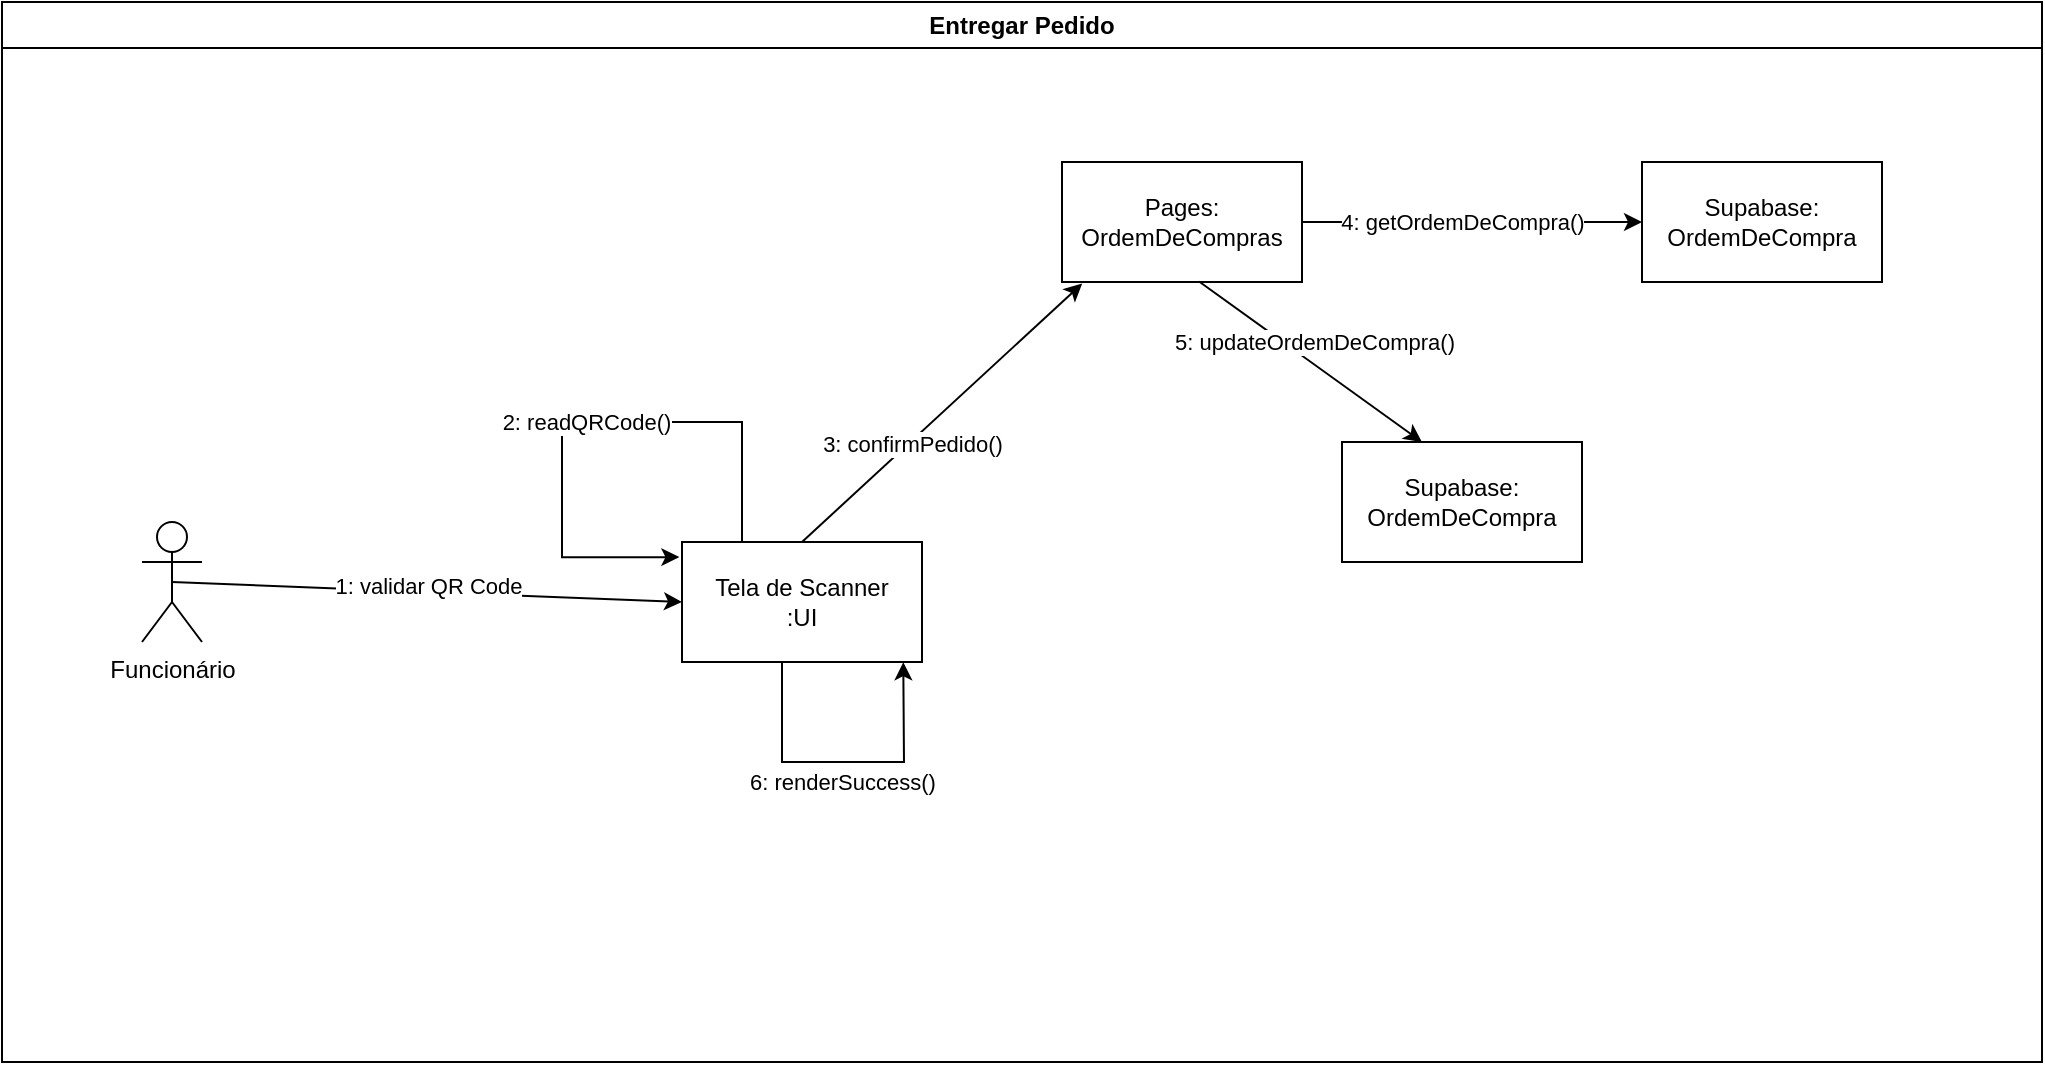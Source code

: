 <mxfile version="26.2.13">
  <diagram name="Página-1" id="llxDv5mp3EXHiCAiSaHx">
    <mxGraphModel grid="1" page="1" gridSize="10" guides="1" tooltips="1" connect="1" arrows="1" fold="1" pageScale="1" pageWidth="827" pageHeight="1169" math="0" shadow="0">
      <root>
        <mxCell id="0" />
        <mxCell id="1" parent="0" />
        <mxCell id="WYLUCqQG3yAHMhbKzzUw-1" value="Entregar Pedido" style="swimlane;whiteSpace=wrap;html=1;" vertex="1" parent="1">
          <mxGeometry x="-610" y="70" width="1020" height="530" as="geometry" />
        </mxCell>
        <mxCell id="WYLUCqQG3yAHMhbKzzUw-2" value="Funcionário" style="shape=umlActor;verticalLabelPosition=bottom;verticalAlign=top;html=1;outlineConnect=0;" vertex="1" parent="WYLUCqQG3yAHMhbKzzUw-1">
          <mxGeometry x="70" y="260" width="30" height="60" as="geometry" />
        </mxCell>
        <mxCell id="WYLUCqQG3yAHMhbKzzUw-69" style="edgeStyle=orthogonalEdgeStyle;rounded=0;orthogonalLoop=1;jettySize=auto;html=1;exitX=0.25;exitY=0;exitDx=0;exitDy=0;entryX=-0.011;entryY=0.126;entryDx=0;entryDy=0;entryPerimeter=0;" edge="1" parent="WYLUCqQG3yAHMhbKzzUw-1" source="WYLUCqQG3yAHMhbKzzUw-3" target="WYLUCqQG3yAHMhbKzzUw-3">
          <mxGeometry relative="1" as="geometry">
            <mxPoint x="280" y="160" as="targetPoint" />
            <Array as="points">
              <mxPoint x="370" y="210" />
              <mxPoint x="280" y="210" />
              <mxPoint x="280" y="278" />
            </Array>
          </mxGeometry>
        </mxCell>
        <mxCell id="WYLUCqQG3yAHMhbKzzUw-70" value="2: readQRCode()" style="edgeLabel;html=1;align=center;verticalAlign=middle;resizable=0;points=[];" connectable="0" vertex="1" parent="WYLUCqQG3yAHMhbKzzUw-69">
          <mxGeometry x="-0.001" relative="1" as="geometry">
            <mxPoint as="offset" />
          </mxGeometry>
        </mxCell>
        <mxCell id="WYLUCqQG3yAHMhbKzzUw-3" value="Tela de Scanner&lt;br&gt;:UI" style="rounded=0;whiteSpace=wrap;html=1;" vertex="1" parent="WYLUCqQG3yAHMhbKzzUw-1">
          <mxGeometry x="340" y="270" width="120" height="60" as="geometry" />
        </mxCell>
        <mxCell id="WYLUCqQG3yAHMhbKzzUw-4" value="Pages: OrdemDeCompras" style="rounded=0;whiteSpace=wrap;html=1;" vertex="1" parent="WYLUCqQG3yAHMhbKzzUw-1">
          <mxGeometry x="530" y="80" width="120" height="60" as="geometry" />
        </mxCell>
        <mxCell id="WYLUCqQG3yAHMhbKzzUw-10" value="" style="endArrow=classic;html=1;rounded=0;exitX=0.5;exitY=0.5;exitDx=0;exitDy=0;exitPerimeter=0;entryX=0;entryY=0.5;entryDx=0;entryDy=0;" edge="1" parent="WYLUCqQG3yAHMhbKzzUw-1" source="WYLUCqQG3yAHMhbKzzUw-2" target="WYLUCqQG3yAHMhbKzzUw-3">
          <mxGeometry width="50" height="50" relative="1" as="geometry">
            <mxPoint x="190" y="290" as="sourcePoint" />
            <mxPoint x="240" y="240" as="targetPoint" />
          </mxGeometry>
        </mxCell>
        <mxCell id="WYLUCqQG3yAHMhbKzzUw-35" value="1: validar QR Code" style="edgeLabel;html=1;align=center;verticalAlign=middle;resizable=0;points=[];" connectable="0" vertex="1" parent="WYLUCqQG3yAHMhbKzzUw-10">
          <mxGeometry x="-0.002" y="3" relative="1" as="geometry">
            <mxPoint as="offset" />
          </mxGeometry>
        </mxCell>
        <mxCell id="WYLUCqQG3yAHMhbKzzUw-21" value="" style="endArrow=classic;html=1;rounded=0;exitX=0.5;exitY=0;exitDx=0;exitDy=0;entryX=0.084;entryY=1.013;entryDx=0;entryDy=0;entryPerimeter=0;" edge="1" parent="WYLUCqQG3yAHMhbKzzUw-1" source="WYLUCqQG3yAHMhbKzzUw-3" target="WYLUCqQG3yAHMhbKzzUw-4">
          <mxGeometry width="50" height="50" relative="1" as="geometry">
            <mxPoint x="410" y="240" as="sourcePoint" />
            <mxPoint x="690" y="240" as="targetPoint" />
          </mxGeometry>
        </mxCell>
        <mxCell id="WYLUCqQG3yAHMhbKzzUw-36" value="3: confirmPedido()" style="edgeLabel;html=1;align=center;verticalAlign=middle;resizable=0;points=[];" connectable="0" vertex="1" parent="WYLUCqQG3yAHMhbKzzUw-21">
          <mxGeometry x="-0.234" y="-1" relative="1" as="geometry">
            <mxPoint as="offset" />
          </mxGeometry>
        </mxCell>
        <mxCell id="WYLUCqQG3yAHMhbKzzUw-46" value="Supabase: OrdemDeCompra" style="rounded=0;whiteSpace=wrap;html=1;" vertex="1" parent="WYLUCqQG3yAHMhbKzzUw-1">
          <mxGeometry x="820" y="80" width="120" height="60" as="geometry" />
        </mxCell>
        <mxCell id="WYLUCqQG3yAHMhbKzzUw-47" value="" style="endArrow=classic;html=1;rounded=0;exitX=1;exitY=0.5;exitDx=0;exitDy=0;entryX=0;entryY=0.5;entryDx=0;entryDy=0;" edge="1" parent="WYLUCqQG3yAHMhbKzzUw-1" source="WYLUCqQG3yAHMhbKzzUw-4" target="WYLUCqQG3yAHMhbKzzUw-46">
          <mxGeometry width="50" height="50" relative="1" as="geometry">
            <mxPoint x="700" y="339" as="sourcePoint" />
            <mxPoint x="840" y="210" as="targetPoint" />
          </mxGeometry>
        </mxCell>
        <mxCell id="WYLUCqQG3yAHMhbKzzUw-48" value="4: getOrdemDeCompra()" style="edgeLabel;html=1;align=center;verticalAlign=middle;resizable=0;points=[];" connectable="0" vertex="1" parent="WYLUCqQG3yAHMhbKzzUw-47">
          <mxGeometry x="-0.234" y="-1" relative="1" as="geometry">
            <mxPoint x="15" y="-1" as="offset" />
          </mxGeometry>
        </mxCell>
        <mxCell id="WYLUCqQG3yAHMhbKzzUw-52" value="" style="endArrow=classic;html=1;rounded=0;entryX=0.922;entryY=1.002;entryDx=0;entryDy=0;entryPerimeter=0;" edge="1" parent="WYLUCqQG3yAHMhbKzzUw-1" target="WYLUCqQG3yAHMhbKzzUw-3">
          <mxGeometry width="50" height="50" relative="1" as="geometry">
            <mxPoint x="390" y="330" as="sourcePoint" />
            <mxPoint x="530" y="280" as="targetPoint" />
            <Array as="points">
              <mxPoint x="390" y="380" />
              <mxPoint x="451" y="380" />
            </Array>
          </mxGeometry>
        </mxCell>
        <mxCell id="WYLUCqQG3yAHMhbKzzUw-53" value="6: renderSuccess()" style="edgeLabel;html=1;align=center;verticalAlign=middle;resizable=0;points=[];" connectable="0" vertex="1" parent="WYLUCqQG3yAHMhbKzzUw-52">
          <mxGeometry x="-0.234" y="-1" relative="1" as="geometry">
            <mxPoint x="18" y="9" as="offset" />
          </mxGeometry>
        </mxCell>
        <mxCell id="WYLUCqQG3yAHMhbKzzUw-71" value="Supabase: OrdemDeCompra" style="rounded=0;whiteSpace=wrap;html=1;" vertex="1" parent="WYLUCqQG3yAHMhbKzzUw-1">
          <mxGeometry x="670" y="220" width="120" height="60" as="geometry" />
        </mxCell>
        <mxCell id="WYLUCqQG3yAHMhbKzzUw-72" value="" style="endArrow=classic;html=1;rounded=0;exitX=0.571;exitY=0.996;exitDx=0;exitDy=0;entryX=0.333;entryY=0;entryDx=0;entryDy=0;exitPerimeter=0;entryPerimeter=0;" edge="1" parent="WYLUCqQG3yAHMhbKzzUw-1" source="WYLUCqQG3yAHMhbKzzUw-4" target="WYLUCqQG3yAHMhbKzzUw-71">
          <mxGeometry width="50" height="50" relative="1" as="geometry">
            <mxPoint x="620" y="180" as="sourcePoint" />
            <mxPoint x="790" y="180" as="targetPoint" />
          </mxGeometry>
        </mxCell>
        <mxCell id="WYLUCqQG3yAHMhbKzzUw-73" value="5: updateOrdemDeCompra()" style="edgeLabel;html=1;align=center;verticalAlign=middle;resizable=0;points=[];" connectable="0" vertex="1" parent="WYLUCqQG3yAHMhbKzzUw-72">
          <mxGeometry x="-0.234" y="-1" relative="1" as="geometry">
            <mxPoint x="15" y="-1" as="offset" />
          </mxGeometry>
        </mxCell>
      </root>
    </mxGraphModel>
  </diagram>
</mxfile>
